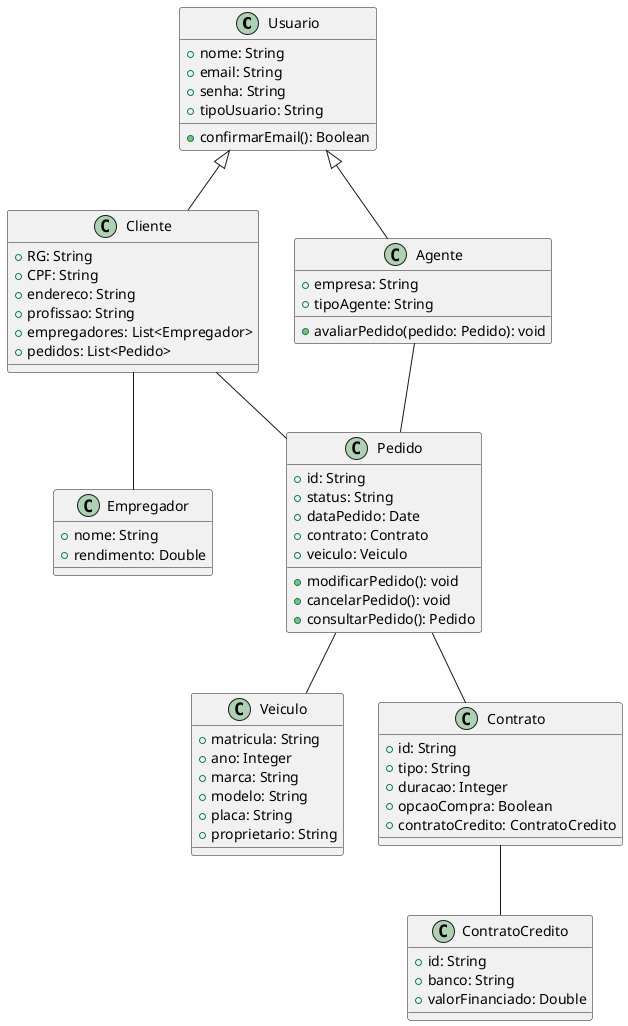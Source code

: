 @startuml
class Usuario {
  +nome: String
  +email: String
  +senha: String
  +tipoUsuario: String
  +confirmarEmail(): Boolean
}

class Cliente {
  +RG: String
  +CPF: String
  +endereco: String
  +profissao: String
  +empregadores: List<Empregador>
  +pedidos: List<Pedido>
}

class Agente {
  +empresa: String
  +tipoAgente: String
  +avaliarPedido(pedido: Pedido): void
}

class Empregador {
  +nome: String
  +rendimento: Double
}

class Pedido {
  +id: String
  +status: String
  +dataPedido: Date
  +contrato: Contrato
  +veiculo: Veiculo
  +modificarPedido(): void
  +cancelarPedido(): void
  +consultarPedido(): Pedido
}

class Veiculo {
  +matricula: String
  +ano: Integer
  +marca: String
  +modelo: String
  +placa: String
  +proprietario: String
}

class Contrato {
  +id: String
  +tipo: String
  +duracao: Integer
  +opcaoCompra: Boolean
  +contratoCredito: ContratoCredito
}

class ContratoCredito {
  +id: String
  +banco: String
  +valorFinanciado: Double
}

Usuario <|-- Cliente
Usuario <|-- Agente
Cliente --  Pedido
Agente  -- Pedido
Pedido -- Veiculo
Pedido -- Contrato
Contrato -- ContratoCredito
Cliente -- Empregador
@enduml
